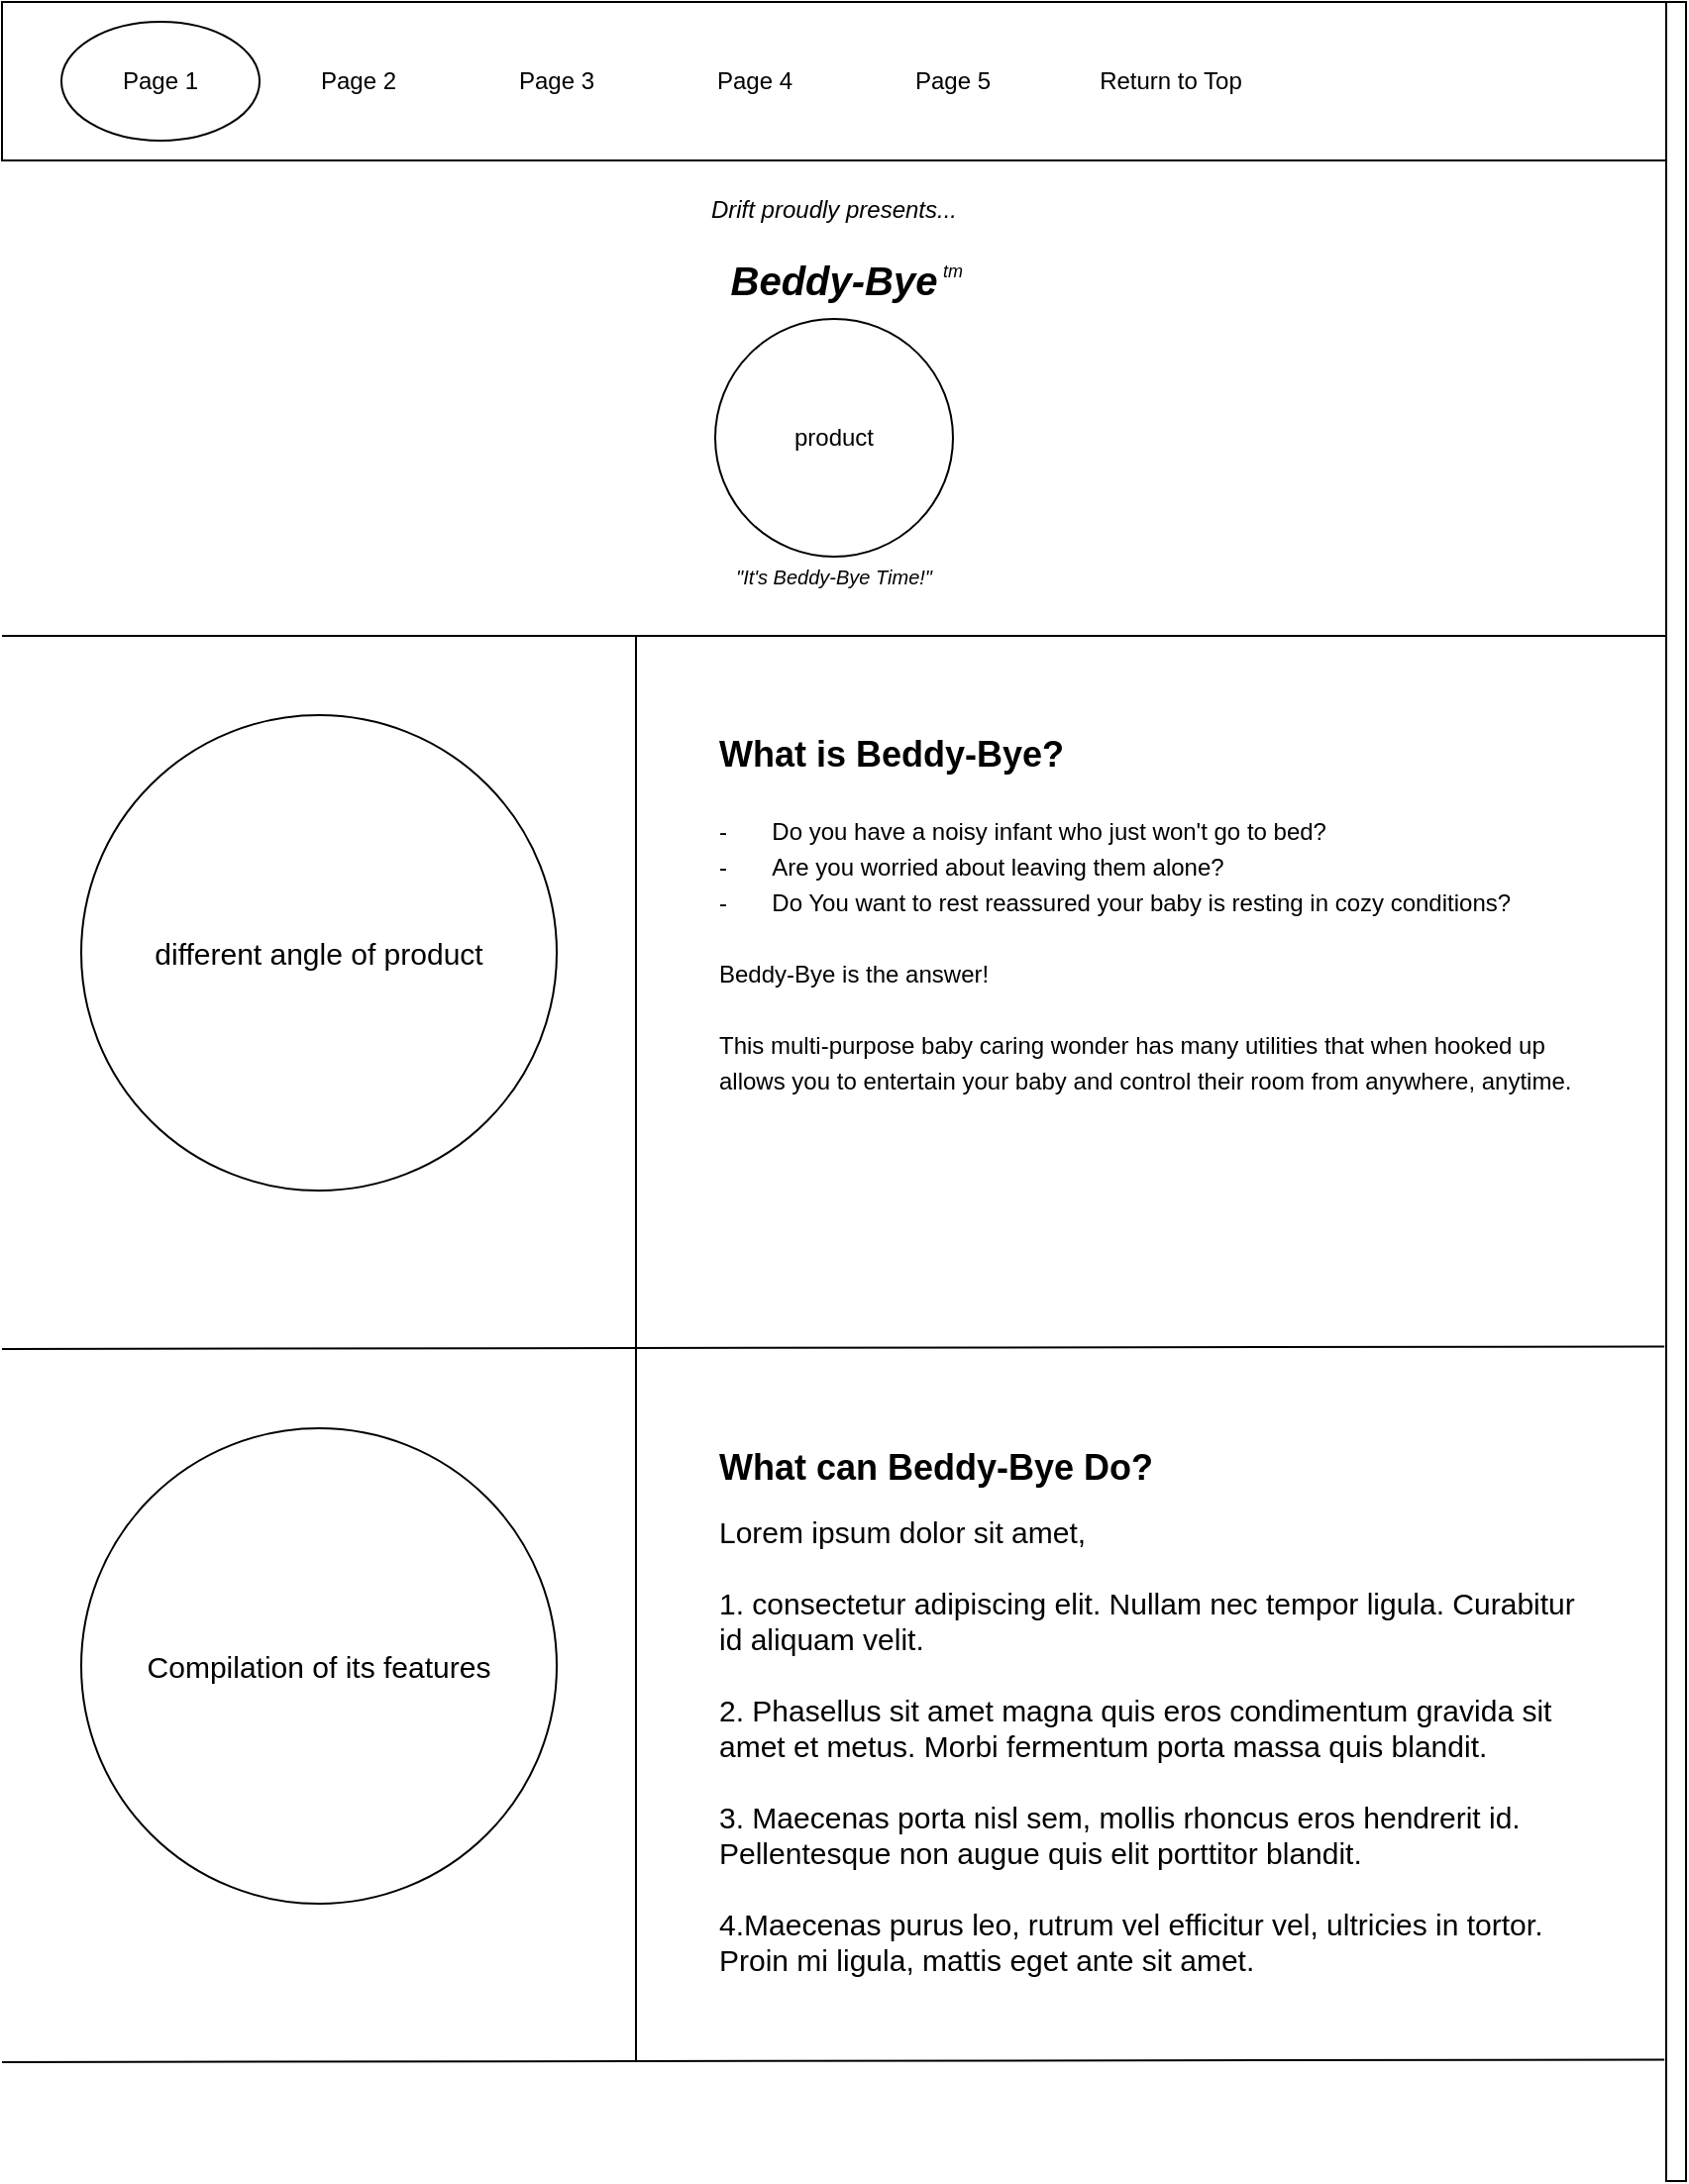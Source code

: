 <mxfile version="20.8.13" type="device"><diagram name="Page-1" id="xXeRkWWrfbGRcUU2dcUR"><mxGraphModel dx="836" dy="461" grid="1" gridSize="10" guides="1" tooltips="1" connect="1" arrows="1" fold="1" page="1" pageScale="1" pageWidth="850" pageHeight="1100" math="0" shadow="0"><root><mxCell id="0"/><mxCell id="1" parent="0"/><mxCell id="WyWZi5c9b6qN1YXPtW5I-1" value="" style="rounded=0;whiteSpace=wrap;html=1;" vertex="1" parent="1"><mxGeometry width="840" height="80" as="geometry"/></mxCell><mxCell id="WyWZi5c9b6qN1YXPtW5I-2" value="Page 1" style="ellipse;whiteSpace=wrap;html=1;" vertex="1" parent="1"><mxGeometry x="30" y="10" width="100" height="60" as="geometry"/></mxCell><mxCell id="WyWZi5c9b6qN1YXPtW5I-3" value="Page 2" style="text;html=1;strokeColor=none;fillColor=none;align=center;verticalAlign=middle;whiteSpace=wrap;rounded=0;" vertex="1" parent="1"><mxGeometry x="150" y="25" width="60" height="30" as="geometry"/></mxCell><mxCell id="WyWZi5c9b6qN1YXPtW5I-4" value="Page 3" style="text;html=1;strokeColor=none;fillColor=none;align=center;verticalAlign=middle;whiteSpace=wrap;rounded=0;" vertex="1" parent="1"><mxGeometry x="250" y="25" width="60" height="30" as="geometry"/></mxCell><mxCell id="WyWZi5c9b6qN1YXPtW5I-5" value="Page 4" style="text;html=1;strokeColor=none;fillColor=none;align=center;verticalAlign=middle;whiteSpace=wrap;rounded=0;" vertex="1" parent="1"><mxGeometry x="350" y="25" width="60" height="30" as="geometry"/></mxCell><mxCell id="WyWZi5c9b6qN1YXPtW5I-6" value="Page 5" style="text;html=1;strokeColor=none;fillColor=none;align=center;verticalAlign=middle;whiteSpace=wrap;rounded=0;" vertex="1" parent="1"><mxGeometry x="450" y="25" width="60" height="30" as="geometry"/></mxCell><mxCell id="WyWZi5c9b6qN1YXPtW5I-7" value="Return to Top" style="text;html=1;strokeColor=none;fillColor=none;align=center;verticalAlign=middle;whiteSpace=wrap;rounded=0;" vertex="1" parent="1"><mxGeometry x="550" y="25" width="80" height="30" as="geometry"/></mxCell><mxCell id="WyWZi5c9b6qN1YXPtW5I-8" value="&lt;i&gt;Drift proudly presents...&lt;/i&gt;" style="text;html=1;strokeColor=none;fillColor=none;align=center;verticalAlign=middle;whiteSpace=wrap;rounded=0;" vertex="1" parent="1"><mxGeometry x="320" y="90" width="200" height="30" as="geometry"/></mxCell><mxCell id="WyWZi5c9b6qN1YXPtW5I-10" value="product" style="ellipse;whiteSpace=wrap;html=1;" vertex="1" parent="1"><mxGeometry x="360" y="160" width="120" height="120" as="geometry"/></mxCell><mxCell id="WyWZi5c9b6qN1YXPtW5I-11" value="&lt;i&gt;&lt;font style=&quot;font-size: 10px;&quot;&gt;&quot;It's Beddy-Bye Time!&quot;&lt;/font&gt;&lt;/i&gt;" style="text;html=1;strokeColor=none;fillColor=none;align=center;verticalAlign=middle;whiteSpace=wrap;rounded=0;" vertex="1" parent="1"><mxGeometry x="320" y="280" width="200" height="20" as="geometry"/></mxCell><mxCell id="WyWZi5c9b6qN1YXPtW5I-12" value="&lt;i&gt;&lt;b&gt;&lt;font style=&quot;font-size: 20px;&quot;&gt;Beddy-Bye&lt;/font&gt;&lt;/b&gt;&lt;/i&gt;" style="text;html=1;strokeColor=none;fillColor=none;align=center;verticalAlign=middle;whiteSpace=wrap;rounded=0;" vertex="1" parent="1"><mxGeometry x="280" y="120" width="280" height="40" as="geometry"/></mxCell><mxCell id="WyWZi5c9b6qN1YXPtW5I-13" value="&lt;i&gt;&lt;font style=&quot;font-size: 9px;&quot;&gt;tm&lt;/font&gt;&lt;/i&gt;" style="text;html=1;strokeColor=none;fillColor=none;align=center;verticalAlign=middle;whiteSpace=wrap;rounded=0;fontSize=10;" vertex="1" parent="1"><mxGeometry x="470" y="130" width="20" height="10" as="geometry"/></mxCell><mxCell id="WyWZi5c9b6qN1YXPtW5I-14" value="" style="rounded=0;whiteSpace=wrap;html=1;fontSize=9;" vertex="1" parent="1"><mxGeometry x="840" width="10" height="1100" as="geometry"/></mxCell><mxCell id="WyWZi5c9b6qN1YXPtW5I-17" value="" style="endArrow=none;html=1;rounded=0;fontSize=9;" edge="1" parent="1"><mxGeometry width="50" height="50" relative="1" as="geometry"><mxPoint y="320" as="sourcePoint"/><mxPoint x="840" y="320" as="targetPoint"/></mxGeometry></mxCell><mxCell id="WyWZi5c9b6qN1YXPtW5I-19" value="&lt;b&gt;&lt;font style=&quot;font-size: 18px;&quot;&gt;What is Beddy-Bye?&lt;/font&gt;&lt;/b&gt;" style="text;html=1;strokeColor=none;fillColor=none;align=left;verticalAlign=middle;whiteSpace=wrap;rounded=0;fontSize=9;" vertex="1" parent="1"><mxGeometry x="360" y="360" width="240" height="40" as="geometry"/></mxCell><mxCell id="WyWZi5c9b6qN1YXPtW5I-21" value="different angle of product" style="ellipse;whiteSpace=wrap;html=1;fontSize=15;" vertex="1" parent="1"><mxGeometry x="40" y="360" width="240" height="240" as="geometry"/></mxCell><mxCell id="WyWZi5c9b6qN1YXPtW5I-22" value="" style="endArrow=none;html=1;rounded=0;fontSize=15;" edge="1" parent="1"><mxGeometry width="50" height="50" relative="1" as="geometry"><mxPoint x="320" y="680" as="sourcePoint"/><mxPoint x="320" y="320" as="targetPoint"/></mxGeometry></mxCell><mxCell id="WyWZi5c9b6qN1YXPtW5I-23" value="&lt;font style=&quot;font-size: 12px;&quot;&gt;-&lt;span style=&quot;white-space: pre;&quot;&gt;&#9;&lt;/span&gt;Do you have a noisy infant who just won't go to bed?&lt;br&gt;-&lt;span style=&quot;white-space: pre;&quot;&gt;&#9;&lt;/span&gt;Are you worried about leaving them alone?&lt;br&gt;-&lt;span style=&quot;white-space: pre;&quot;&gt;&#9;&lt;/span&gt;Do You want to rest reassured your baby is resting in cozy conditions? &lt;br&gt;&lt;br&gt;Beddy-Bye is the answer!&lt;br&gt;&lt;br&gt;This multi-purpose baby caring wonder has many utilities that when hooked up allows you to entertain your baby and control their room from anywhere, anytime.&lt;/font&gt;" style="text;html=1;strokeColor=none;fillColor=none;align=left;verticalAlign=middle;whiteSpace=wrap;rounded=0;fontSize=15;" vertex="1" parent="1"><mxGeometry x="360" y="400" width="440" height="160" as="geometry"/></mxCell><mxCell id="WyWZi5c9b6qN1YXPtW5I-25" value="" style="endArrow=none;html=1;rounded=0;fontSize=18;entryX=-0.091;entryY=0.617;entryDx=0;entryDy=0;entryPerimeter=0;" edge="1" parent="1" target="WyWZi5c9b6qN1YXPtW5I-14"><mxGeometry width="50" height="50" relative="1" as="geometry"><mxPoint y="680" as="sourcePoint"/><mxPoint x="370" y="580" as="targetPoint"/></mxGeometry></mxCell><mxCell id="WyWZi5c9b6qN1YXPtW5I-27" value="&lt;span style=&quot;font-size: 18px;&quot;&gt;&lt;b&gt;What can Beddy-Bye Do?&lt;/b&gt;&lt;/span&gt;" style="text;html=1;strokeColor=none;fillColor=none;align=left;verticalAlign=middle;whiteSpace=wrap;rounded=0;fontSize=9;" vertex="1" parent="1"><mxGeometry x="360" y="720" width="240" height="40" as="geometry"/></mxCell><mxCell id="WyWZi5c9b6qN1YXPtW5I-28" value="Compilation of its features" style="ellipse;whiteSpace=wrap;html=1;fontSize=15;" vertex="1" parent="1"><mxGeometry x="40" y="720" width="240" height="240" as="geometry"/></mxCell><mxCell id="WyWZi5c9b6qN1YXPtW5I-29" value="" style="endArrow=none;html=1;rounded=0;fontSize=15;" edge="1" parent="1"><mxGeometry width="50" height="50" relative="1" as="geometry"><mxPoint x="320" y="1040" as="sourcePoint"/><mxPoint x="320" y="680" as="targetPoint"/></mxGeometry></mxCell><mxCell id="WyWZi5c9b6qN1YXPtW5I-30" value="Lorem ipsum dolor sit amet, &lt;br&gt;&lt;br&gt;1. consectetur adipiscing elit. Nullam nec tempor ligula. Curabitur id aliquam velit. &lt;br&gt;&lt;br&gt;2. Phasellus sit amet magna quis eros condimentum gravida sit amet et metus. Morbi fermentum porta massa quis blandit. &lt;br&gt;&lt;br&gt;3. Maecenas porta nisl sem, mollis rhoncus eros hendrerit id. Pellentesque non augue quis elit porttitor blandit. &lt;br&gt;&lt;br&gt;4.Maecenas purus leo, rutrum vel efficitur vel, ultricies in tortor. Proin mi ligula, mattis eget ante sit amet." style="text;html=1;strokeColor=none;fillColor=none;align=left;verticalAlign=middle;whiteSpace=wrap;rounded=0;fontSize=15;" vertex="1" parent="1"><mxGeometry x="360" y="760" width="440" height="240" as="geometry"/></mxCell><mxCell id="WyWZi5c9b6qN1YXPtW5I-31" value="" style="endArrow=none;html=1;rounded=0;fontSize=18;entryX=-0.091;entryY=0.617;entryDx=0;entryDy=0;entryPerimeter=0;" edge="1" parent="1"><mxGeometry width="50" height="50" relative="1" as="geometry"><mxPoint y="1040" as="sourcePoint"/><mxPoint x="839.09" y="1038.7" as="targetPoint"/></mxGeometry></mxCell></root></mxGraphModel></diagram></mxfile>